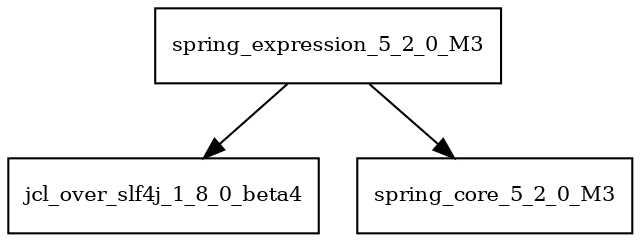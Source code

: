 digraph spring_expression_5_2_0_M3_dependencies {
  node [shape = box, fontsize=10.0];
  spring_expression_5_2_0_M3 -> jcl_over_slf4j_1_8_0_beta4;
  spring_expression_5_2_0_M3 -> spring_core_5_2_0_M3;
}
